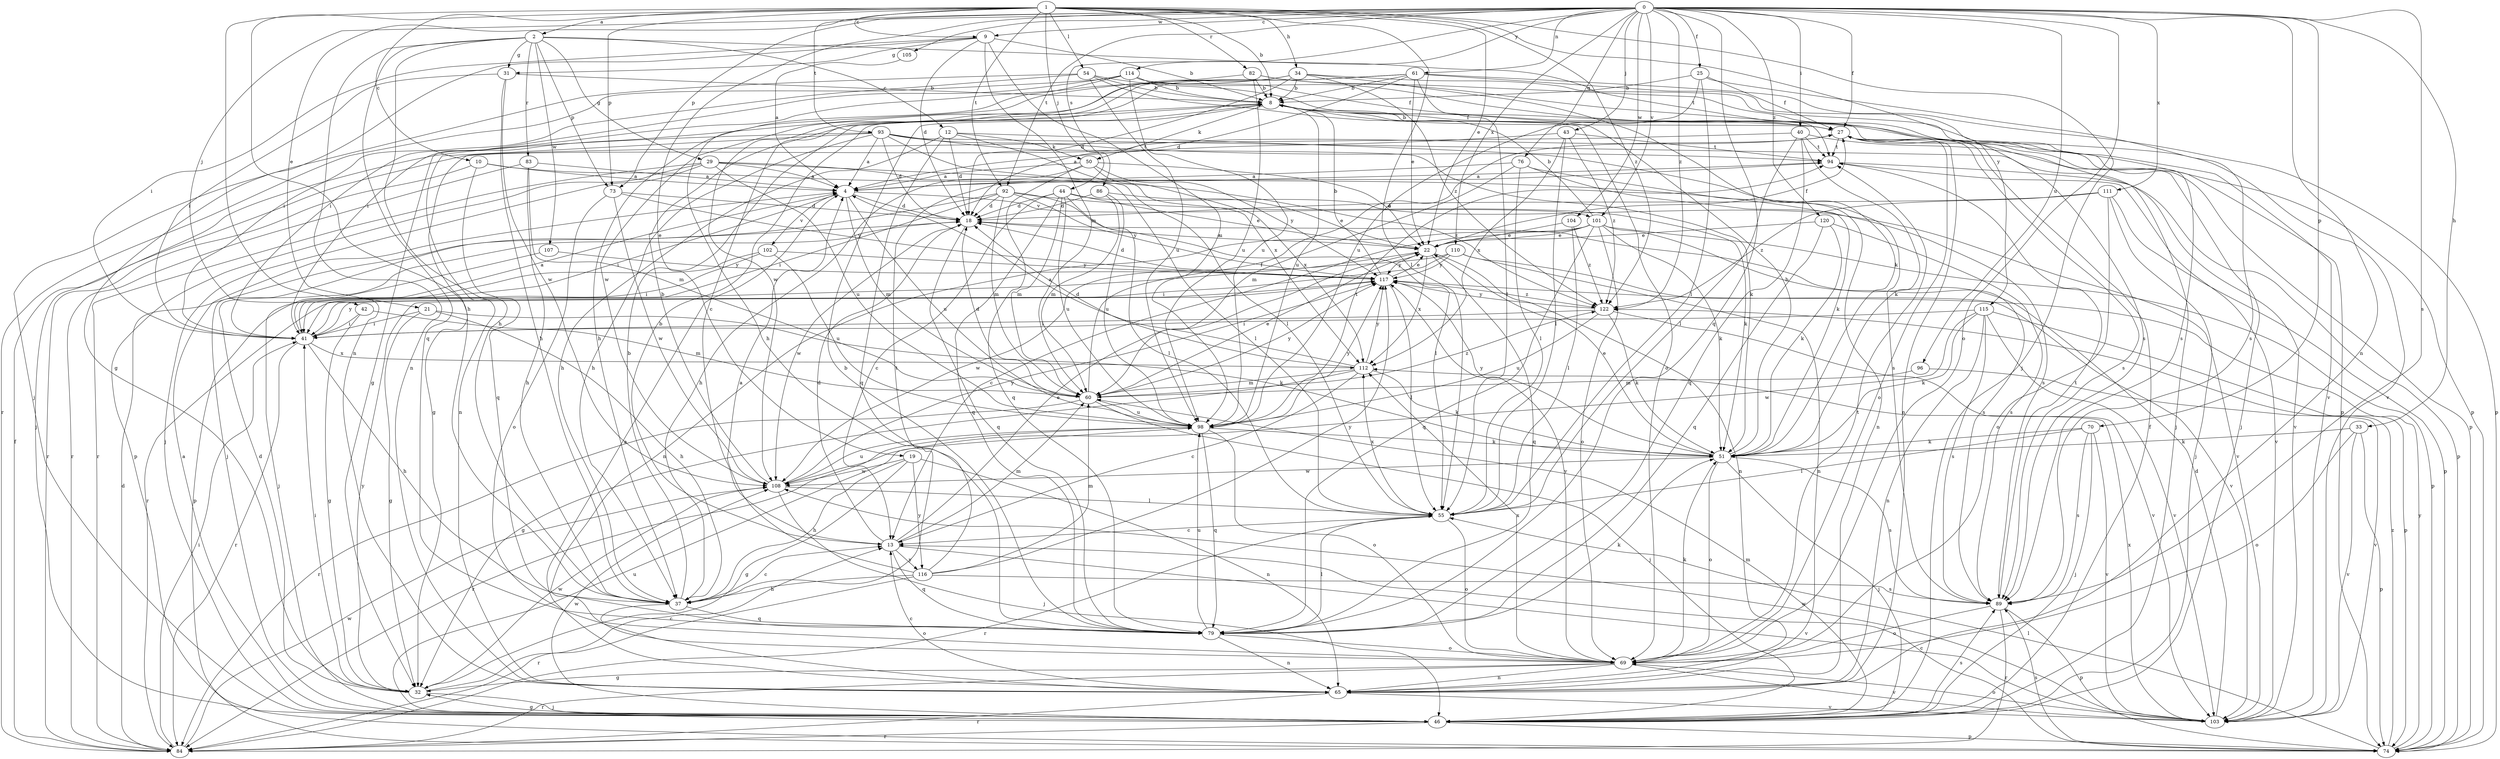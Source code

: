 strict digraph  {
0;
1;
2;
4;
8;
9;
10;
12;
13;
18;
19;
21;
22;
25;
27;
29;
31;
32;
33;
34;
37;
40;
41;
42;
43;
44;
46;
50;
51;
54;
55;
60;
61;
65;
69;
70;
73;
74;
76;
79;
82;
83;
84;
86;
89;
92;
93;
94;
96;
98;
101;
102;
103;
104;
105;
107;
108;
110;
111;
112;
114;
115;
116;
117;
120;
122;
0 -> 9  [label=c];
0 -> 19  [label=e];
0 -> 21  [label=e];
0 -> 25  [label=f];
0 -> 27  [label=f];
0 -> 33  [label=h];
0 -> 40  [label=i];
0 -> 42  [label=j];
0 -> 43  [label=j];
0 -> 61  [label=n];
0 -> 65  [label=n];
0 -> 69  [label=o];
0 -> 70  [label=p];
0 -> 73  [label=p];
0 -> 76  [label=q];
0 -> 79  [label=q];
0 -> 86  [label=s];
0 -> 89  [label=s];
0 -> 92  [label=t];
0 -> 96  [label=u];
0 -> 101  [label=v];
0 -> 104  [label=w];
0 -> 105  [label=w];
0 -> 110  [label=x];
0 -> 111  [label=x];
0 -> 114  [label=y];
0 -> 120  [label=z];
0 -> 122  [label=z];
1 -> 2  [label=a];
1 -> 8  [label=b];
1 -> 9  [label=c];
1 -> 10  [label=c];
1 -> 22  [label=e];
1 -> 34  [label=h];
1 -> 37  [label=h];
1 -> 44  [label=j];
1 -> 46  [label=j];
1 -> 54  [label=l];
1 -> 55  [label=l];
1 -> 65  [label=n];
1 -> 73  [label=p];
1 -> 82  [label=r];
1 -> 92  [label=t];
1 -> 93  [label=t];
1 -> 115  [label=y];
1 -> 122  [label=z];
2 -> 12  [label=c];
2 -> 29  [label=g];
2 -> 31  [label=g];
2 -> 37  [label=h];
2 -> 65  [label=n];
2 -> 73  [label=p];
2 -> 79  [label=q];
2 -> 83  [label=r];
2 -> 94  [label=t];
2 -> 107  [label=w];
4 -> 18  [label=d];
4 -> 41  [label=i];
4 -> 60  [label=m];
4 -> 98  [label=u];
4 -> 101  [label=v];
4 -> 102  [label=v];
8 -> 27  [label=f];
8 -> 50  [label=k];
8 -> 74  [label=p];
8 -> 98  [label=u];
9 -> 8  [label=b];
9 -> 18  [label=d];
9 -> 31  [label=g];
9 -> 32  [label=g];
9 -> 41  [label=i];
9 -> 60  [label=m];
9 -> 98  [label=u];
10 -> 4  [label=a];
10 -> 79  [label=q];
10 -> 84  [label=r];
10 -> 122  [label=z];
12 -> 18  [label=d];
12 -> 37  [label=h];
12 -> 50  [label=k];
12 -> 79  [label=q];
12 -> 89  [label=s];
12 -> 112  [label=x];
13 -> 8  [label=b];
13 -> 18  [label=d];
13 -> 22  [label=e];
13 -> 60  [label=m];
13 -> 79  [label=q];
13 -> 103  [label=v];
13 -> 116  [label=y];
18 -> 22  [label=e];
18 -> 79  [label=q];
18 -> 108  [label=w];
19 -> 32  [label=g];
19 -> 37  [label=h];
19 -> 65  [label=n];
19 -> 108  [label=w];
19 -> 116  [label=y];
21 -> 32  [label=g];
21 -> 37  [label=h];
21 -> 41  [label=i];
21 -> 51  [label=k];
22 -> 27  [label=f];
22 -> 65  [label=n];
22 -> 79  [label=q];
22 -> 108  [label=w];
22 -> 112  [label=x];
22 -> 117  [label=y];
25 -> 8  [label=b];
25 -> 27  [label=f];
25 -> 55  [label=l];
25 -> 89  [label=s];
25 -> 98  [label=u];
27 -> 8  [label=b];
27 -> 46  [label=j];
27 -> 65  [label=n];
27 -> 69  [label=o];
27 -> 89  [label=s];
27 -> 94  [label=t];
29 -> 4  [label=a];
29 -> 46  [label=j];
29 -> 55  [label=l];
29 -> 74  [label=p];
29 -> 84  [label=r];
29 -> 89  [label=s];
29 -> 98  [label=u];
31 -> 8  [label=b];
31 -> 37  [label=h];
31 -> 41  [label=i];
31 -> 108  [label=w];
32 -> 13  [label=c];
32 -> 18  [label=d];
32 -> 41  [label=i];
32 -> 46  [label=j];
32 -> 108  [label=w];
32 -> 117  [label=y];
33 -> 51  [label=k];
33 -> 69  [label=o];
33 -> 74  [label=p];
33 -> 103  [label=v];
34 -> 8  [label=b];
34 -> 18  [label=d];
34 -> 41  [label=i];
34 -> 51  [label=k];
34 -> 103  [label=v];
34 -> 108  [label=w];
34 -> 122  [label=z];
37 -> 8  [label=b];
37 -> 13  [label=c];
37 -> 69  [label=o];
37 -> 79  [label=q];
40 -> 32  [label=g];
40 -> 46  [label=j];
40 -> 51  [label=k];
40 -> 55  [label=l];
40 -> 79  [label=q];
40 -> 94  [label=t];
41 -> 4  [label=a];
41 -> 37  [label=h];
41 -> 84  [label=r];
41 -> 112  [label=x];
41 -> 117  [label=y];
42 -> 32  [label=g];
42 -> 41  [label=i];
42 -> 60  [label=m];
43 -> 4  [label=a];
43 -> 55  [label=l];
43 -> 94  [label=t];
43 -> 112  [label=x];
43 -> 122  [label=z];
44 -> 13  [label=c];
44 -> 18  [label=d];
44 -> 22  [label=e];
44 -> 55  [label=l];
44 -> 60  [label=m];
44 -> 79  [label=q];
44 -> 98  [label=u];
44 -> 103  [label=v];
46 -> 4  [label=a];
46 -> 27  [label=f];
46 -> 32  [label=g];
46 -> 60  [label=m];
46 -> 74  [label=p];
46 -> 84  [label=r];
46 -> 89  [label=s];
46 -> 98  [label=u];
46 -> 108  [label=w];
50 -> 4  [label=a];
50 -> 22  [label=e];
50 -> 37  [label=h];
50 -> 79  [label=q];
50 -> 112  [label=x];
50 -> 117  [label=y];
51 -> 8  [label=b];
51 -> 22  [label=e];
51 -> 46  [label=j];
51 -> 69  [label=o];
51 -> 89  [label=s];
51 -> 108  [label=w];
51 -> 117  [label=y];
54 -> 8  [label=b];
54 -> 41  [label=i];
54 -> 46  [label=j];
54 -> 69  [label=o];
54 -> 74  [label=p];
54 -> 98  [label=u];
55 -> 13  [label=c];
55 -> 69  [label=o];
55 -> 84  [label=r];
55 -> 112  [label=x];
60 -> 18  [label=d];
60 -> 22  [label=e];
60 -> 27  [label=f];
60 -> 46  [label=j];
60 -> 84  [label=r];
60 -> 98  [label=u];
60 -> 117  [label=y];
60 -> 122  [label=z];
61 -> 8  [label=b];
61 -> 13  [label=c];
61 -> 18  [label=d];
61 -> 22  [label=e];
61 -> 41  [label=i];
61 -> 55  [label=l];
61 -> 74  [label=p];
61 -> 103  [label=v];
61 -> 108  [label=w];
65 -> 4  [label=a];
65 -> 13  [label=c];
65 -> 84  [label=r];
65 -> 103  [label=v];
69 -> 32  [label=g];
69 -> 51  [label=k];
69 -> 65  [label=n];
69 -> 84  [label=r];
69 -> 94  [label=t];
69 -> 103  [label=v];
69 -> 112  [label=x];
69 -> 117  [label=y];
70 -> 46  [label=j];
70 -> 51  [label=k];
70 -> 55  [label=l];
70 -> 89  [label=s];
70 -> 103  [label=v];
73 -> 18  [label=d];
73 -> 69  [label=o];
73 -> 108  [label=w];
73 -> 117  [label=y];
74 -> 13  [label=c];
74 -> 55  [label=l];
74 -> 89  [label=s];
74 -> 117  [label=y];
74 -> 122  [label=z];
76 -> 4  [label=a];
76 -> 51  [label=k];
76 -> 55  [label=l];
76 -> 60  [label=m];
76 -> 65  [label=n];
79 -> 8  [label=b];
79 -> 51  [label=k];
79 -> 55  [label=l];
79 -> 65  [label=n];
79 -> 69  [label=o];
79 -> 98  [label=u];
82 -> 8  [label=b];
82 -> 37  [label=h];
82 -> 74  [label=p];
82 -> 89  [label=s];
82 -> 98  [label=u];
83 -> 4  [label=a];
83 -> 37  [label=h];
83 -> 60  [label=m];
83 -> 84  [label=r];
84 -> 18  [label=d];
84 -> 27  [label=f];
84 -> 41  [label=i];
84 -> 108  [label=w];
86 -> 18  [label=d];
86 -> 22  [label=e];
86 -> 60  [label=m];
86 -> 98  [label=u];
89 -> 69  [label=o];
89 -> 74  [label=p];
89 -> 84  [label=r];
89 -> 94  [label=t];
92 -> 18  [label=d];
92 -> 41  [label=i];
92 -> 46  [label=j];
92 -> 51  [label=k];
92 -> 55  [label=l];
92 -> 60  [label=m];
92 -> 117  [label=y];
93 -> 4  [label=a];
93 -> 18  [label=d];
93 -> 37  [label=h];
93 -> 46  [label=j];
93 -> 51  [label=k];
93 -> 55  [label=l];
93 -> 65  [label=n];
93 -> 94  [label=t];
93 -> 103  [label=v];
94 -> 4  [label=a];
94 -> 74  [label=p];
94 -> 103  [label=v];
96 -> 60  [label=m];
96 -> 103  [label=v];
98 -> 51  [label=k];
98 -> 69  [label=o];
98 -> 79  [label=q];
98 -> 84  [label=r];
98 -> 94  [label=t];
98 -> 117  [label=y];
101 -> 8  [label=b];
101 -> 13  [label=c];
101 -> 22  [label=e];
101 -> 51  [label=k];
101 -> 65  [label=n];
101 -> 69  [label=o];
101 -> 74  [label=p];
101 -> 79  [label=q];
101 -> 89  [label=s];
102 -> 41  [label=i];
102 -> 46  [label=j];
102 -> 98  [label=u];
102 -> 117  [label=y];
103 -> 18  [label=d];
103 -> 69  [label=o];
103 -> 108  [label=w];
103 -> 112  [label=x];
104 -> 22  [label=e];
104 -> 55  [label=l];
104 -> 122  [label=z];
105 -> 4  [label=a];
107 -> 74  [label=p];
107 -> 117  [label=y];
108 -> 8  [label=b];
108 -> 46  [label=j];
108 -> 55  [label=l];
108 -> 98  [label=u];
108 -> 117  [label=y];
110 -> 41  [label=i];
110 -> 65  [label=n];
110 -> 84  [label=r];
110 -> 103  [label=v];
110 -> 117  [label=y];
111 -> 18  [label=d];
111 -> 46  [label=j];
111 -> 69  [label=o];
111 -> 74  [label=p];
111 -> 122  [label=z];
112 -> 4  [label=a];
112 -> 13  [label=c];
112 -> 18  [label=d];
112 -> 32  [label=g];
112 -> 51  [label=k];
112 -> 60  [label=m];
112 -> 117  [label=y];
114 -> 8  [label=b];
114 -> 27  [label=f];
114 -> 32  [label=g];
114 -> 37  [label=h];
114 -> 84  [label=r];
114 -> 89  [label=s];
114 -> 98  [label=u];
115 -> 41  [label=i];
115 -> 51  [label=k];
115 -> 65  [label=n];
115 -> 74  [label=p];
115 -> 89  [label=s];
115 -> 103  [label=v];
115 -> 108  [label=w];
116 -> 4  [label=a];
116 -> 37  [label=h];
116 -> 60  [label=m];
116 -> 84  [label=r];
116 -> 89  [label=s];
116 -> 94  [label=t];
116 -> 117  [label=y];
117 -> 8  [label=b];
117 -> 18  [label=d];
117 -> 22  [label=e];
117 -> 55  [label=l];
117 -> 122  [label=z];
120 -> 22  [label=e];
120 -> 51  [label=k];
120 -> 79  [label=q];
120 -> 89  [label=s];
122 -> 41  [label=i];
122 -> 51  [label=k];
122 -> 98  [label=u];
122 -> 103  [label=v];
122 -> 117  [label=y];
}
